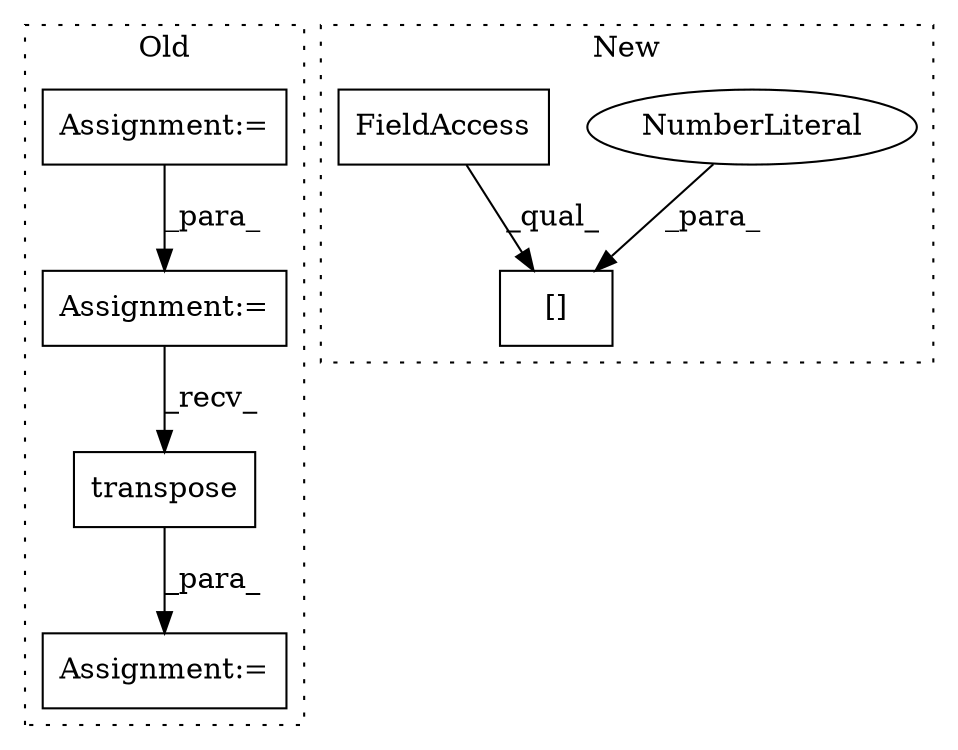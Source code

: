 digraph G {
subgraph cluster0 {
1 [label="transpose" a="32" s="6383,6398" l="10,1" shape="box"];
3 [label="Assignment:=" a="7" s="6377" l="1" shape="box"];
6 [label="Assignment:=" a="7" s="6270" l="1" shape="box"];
7 [label="Assignment:=" a="7" s="6330" l="1" shape="box"];
label = "Old";
style="dotted";
}
subgraph cluster1 {
2 [label="[]" a="2" s="6286,6301" l="14,1" shape="box"];
4 [label="NumberLiteral" a="34" s="6300" l="1" shape="ellipse"];
5 [label="FieldAccess" a="22" s="6286" l="13" shape="box"];
label = "New";
style="dotted";
}
1 -> 3 [label="_para_"];
4 -> 2 [label="_para_"];
5 -> 2 [label="_qual_"];
6 -> 7 [label="_para_"];
7 -> 1 [label="_recv_"];
}